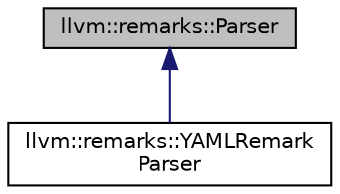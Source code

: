 digraph "llvm::remarks::Parser"
{
 // LATEX_PDF_SIZE
  bgcolor="transparent";
  edge [fontname="Helvetica",fontsize="10",labelfontname="Helvetica",labelfontsize="10"];
  node [fontname="Helvetica",fontsize="10",shape="box"];
  Node1 [label="llvm::remarks::Parser",height=0.2,width=0.4,color="black", fillcolor="grey75", style="filled", fontcolor="black",tooltip="Parser used to parse a raw buffer to remarks::Remark objects."];
  Node1 -> Node2 [dir="back",color="midnightblue",fontsize="10",style="solid",fontname="Helvetica"];
  Node2 [label="llvm::remarks::YAMLRemark\lParser",height=0.2,width=0.4,color="black",URL="$structllvm_1_1remarks_1_1YAMLRemarkParser.html",tooltip="Regular YAML to Remark parser."];
}
